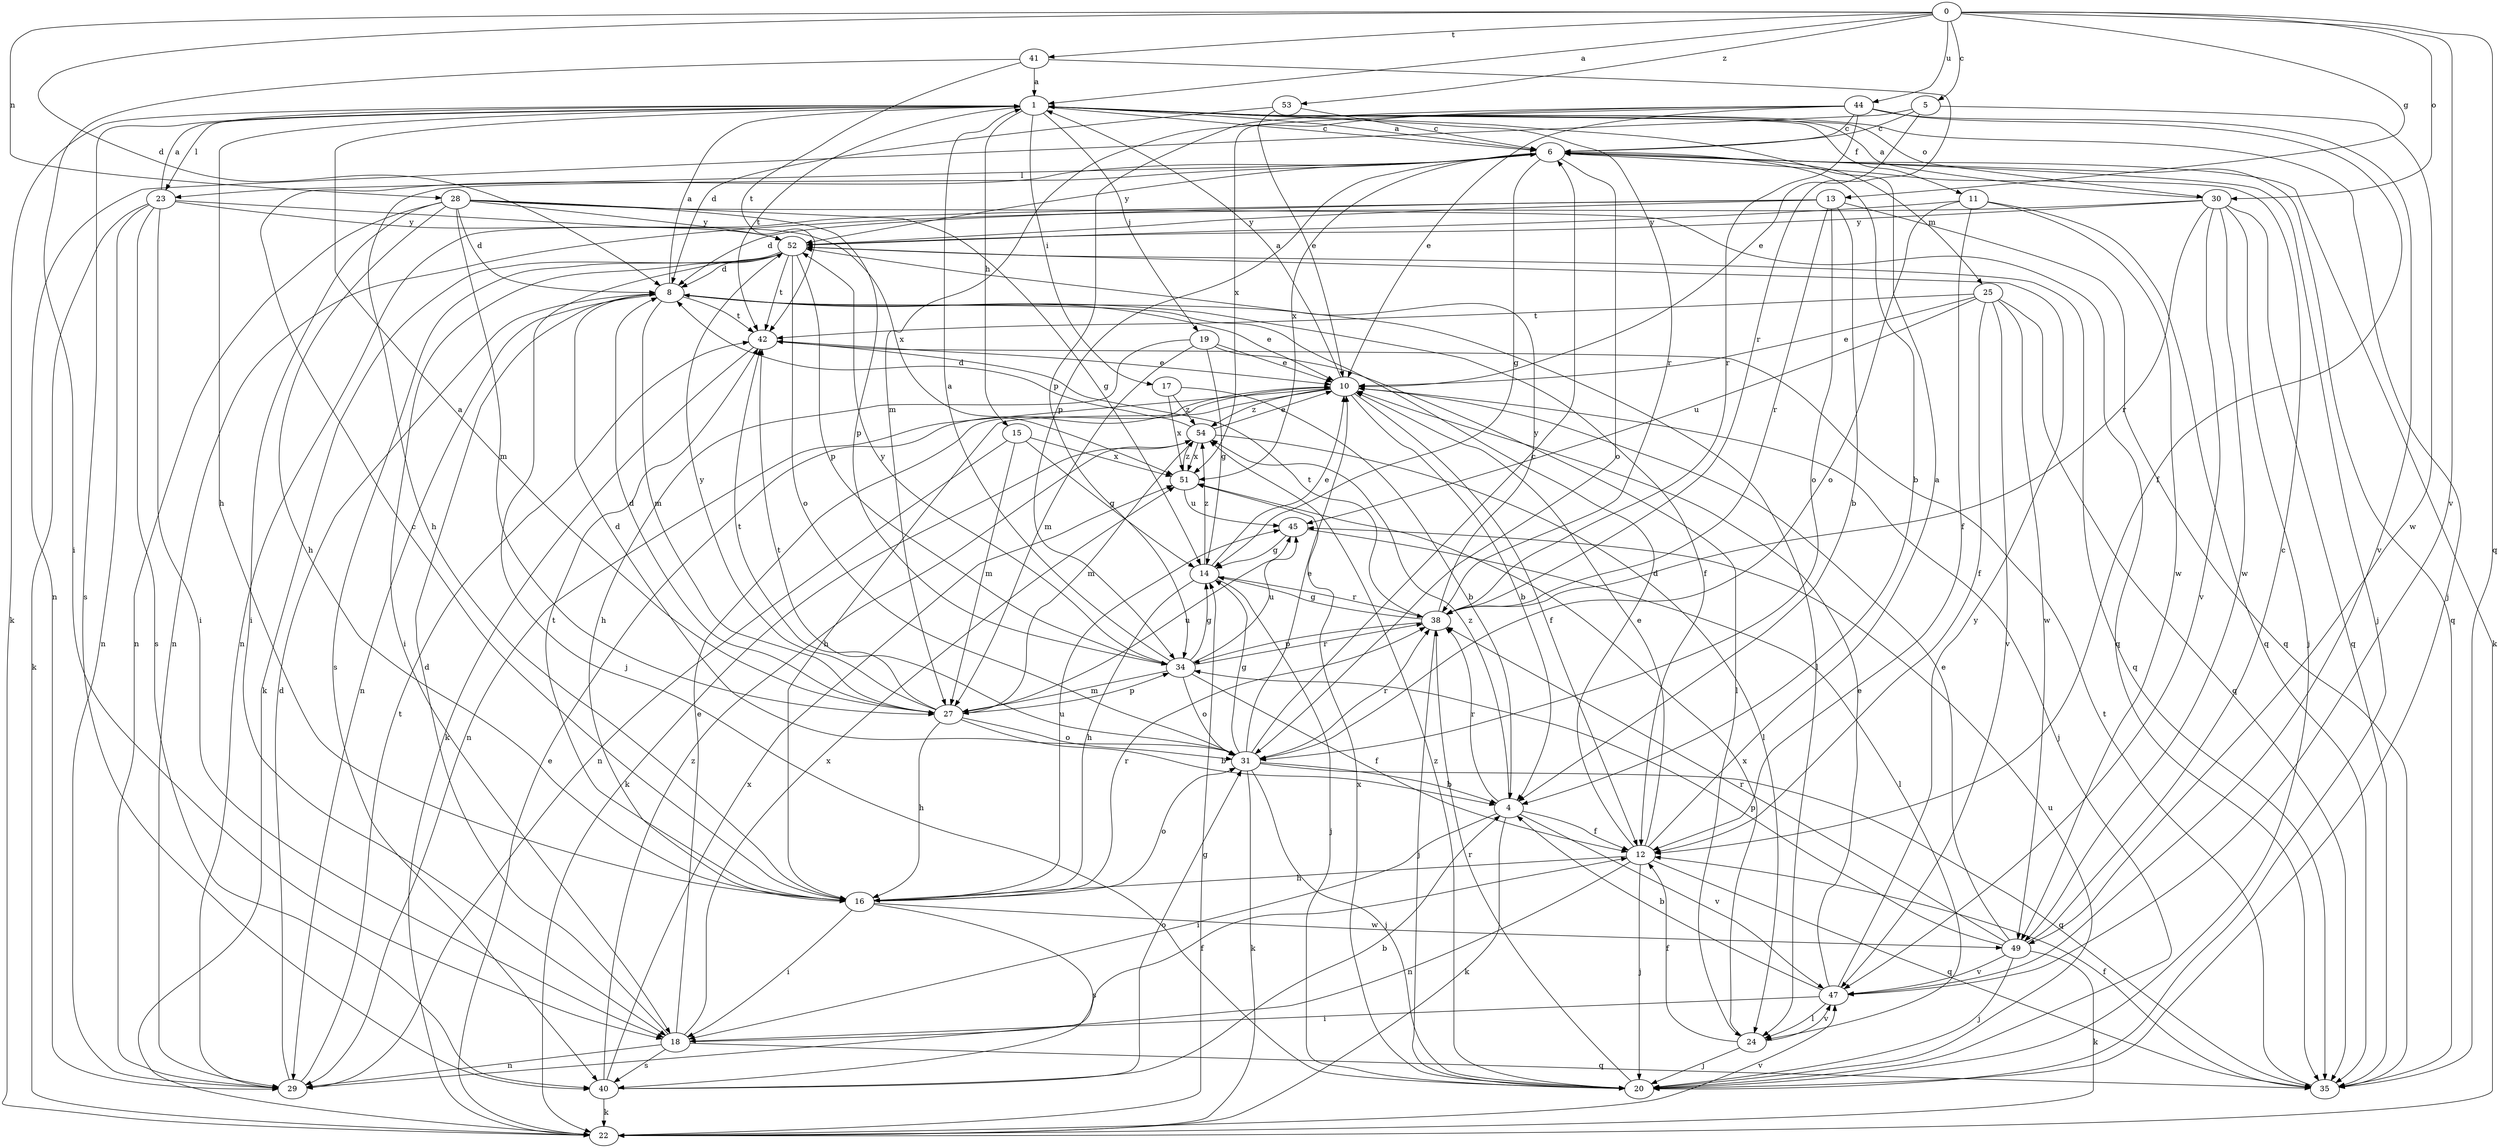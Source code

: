 strict digraph  {
0;
1;
4;
5;
6;
8;
10;
11;
12;
13;
14;
15;
16;
17;
18;
19;
20;
22;
23;
24;
25;
27;
28;
29;
30;
31;
34;
35;
38;
40;
41;
42;
44;
45;
47;
49;
51;
52;
53;
54;
0 -> 1  [label=a];
0 -> 5  [label=c];
0 -> 8  [label=d];
0 -> 13  [label=g];
0 -> 28  [label=n];
0 -> 30  [label=o];
0 -> 35  [label=q];
0 -> 41  [label=t];
0 -> 44  [label=u];
0 -> 47  [label=v];
0 -> 53  [label=z];
1 -> 6  [label=c];
1 -> 11  [label=f];
1 -> 15  [label=h];
1 -> 16  [label=h];
1 -> 17  [label=i];
1 -> 19  [label=j];
1 -> 20  [label=j];
1 -> 22  [label=k];
1 -> 23  [label=l];
1 -> 30  [label=o];
1 -> 38  [label=r];
1 -> 40  [label=s];
1 -> 42  [label=t];
4 -> 12  [label=f];
4 -> 18  [label=i];
4 -> 22  [label=k];
4 -> 38  [label=r];
4 -> 47  [label=v];
4 -> 54  [label=z];
5 -> 6  [label=c];
5 -> 10  [label=e];
5 -> 29  [label=n];
5 -> 49  [label=w];
6 -> 1  [label=a];
6 -> 4  [label=b];
6 -> 14  [label=g];
6 -> 16  [label=h];
6 -> 20  [label=j];
6 -> 22  [label=k];
6 -> 23  [label=l];
6 -> 25  [label=m];
6 -> 31  [label=o];
6 -> 34  [label=p];
6 -> 35  [label=q];
6 -> 51  [label=x];
6 -> 52  [label=y];
8 -> 1  [label=a];
8 -> 10  [label=e];
8 -> 12  [label=f];
8 -> 24  [label=l];
8 -> 27  [label=m];
8 -> 29  [label=n];
8 -> 42  [label=t];
10 -> 1  [label=a];
10 -> 4  [label=b];
10 -> 12  [label=f];
10 -> 16  [label=h];
10 -> 20  [label=j];
10 -> 29  [label=n];
10 -> 54  [label=z];
11 -> 12  [label=f];
11 -> 31  [label=o];
11 -> 35  [label=q];
11 -> 49  [label=w];
11 -> 52  [label=y];
12 -> 1  [label=a];
12 -> 8  [label=d];
12 -> 10  [label=e];
12 -> 16  [label=h];
12 -> 20  [label=j];
12 -> 29  [label=n];
12 -> 35  [label=q];
13 -> 4  [label=b];
13 -> 8  [label=d];
13 -> 29  [label=n];
13 -> 31  [label=o];
13 -> 35  [label=q];
13 -> 38  [label=r];
13 -> 52  [label=y];
14 -> 10  [label=e];
14 -> 16  [label=h];
14 -> 20  [label=j];
14 -> 38  [label=r];
14 -> 54  [label=z];
15 -> 14  [label=g];
15 -> 27  [label=m];
15 -> 29  [label=n];
15 -> 51  [label=x];
16 -> 6  [label=c];
16 -> 18  [label=i];
16 -> 31  [label=o];
16 -> 38  [label=r];
16 -> 40  [label=s];
16 -> 42  [label=t];
16 -> 45  [label=u];
16 -> 49  [label=w];
17 -> 4  [label=b];
17 -> 51  [label=x];
17 -> 54  [label=z];
18 -> 8  [label=d];
18 -> 10  [label=e];
18 -> 12  [label=f];
18 -> 29  [label=n];
18 -> 35  [label=q];
18 -> 40  [label=s];
18 -> 51  [label=x];
19 -> 10  [label=e];
19 -> 14  [label=g];
19 -> 16  [label=h];
19 -> 24  [label=l];
19 -> 27  [label=m];
20 -> 38  [label=r];
20 -> 45  [label=u];
20 -> 51  [label=x];
20 -> 54  [label=z];
22 -> 10  [label=e];
22 -> 14  [label=g];
22 -> 47  [label=v];
23 -> 1  [label=a];
23 -> 18  [label=i];
23 -> 22  [label=k];
23 -> 29  [label=n];
23 -> 40  [label=s];
23 -> 51  [label=x];
23 -> 52  [label=y];
24 -> 12  [label=f];
24 -> 20  [label=j];
24 -> 47  [label=v];
24 -> 51  [label=x];
25 -> 10  [label=e];
25 -> 12  [label=f];
25 -> 35  [label=q];
25 -> 42  [label=t];
25 -> 45  [label=u];
25 -> 47  [label=v];
25 -> 49  [label=w];
27 -> 1  [label=a];
27 -> 4  [label=b];
27 -> 8  [label=d];
27 -> 16  [label=h];
27 -> 31  [label=o];
27 -> 34  [label=p];
27 -> 42  [label=t];
27 -> 45  [label=u];
27 -> 52  [label=y];
28 -> 8  [label=d];
28 -> 14  [label=g];
28 -> 16  [label=h];
28 -> 18  [label=i];
28 -> 27  [label=m];
28 -> 29  [label=n];
28 -> 34  [label=p];
28 -> 35  [label=q];
28 -> 52  [label=y];
29 -> 8  [label=d];
29 -> 42  [label=t];
30 -> 1  [label=a];
30 -> 20  [label=j];
30 -> 29  [label=n];
30 -> 35  [label=q];
30 -> 38  [label=r];
30 -> 47  [label=v];
30 -> 49  [label=w];
30 -> 52  [label=y];
31 -> 4  [label=b];
31 -> 6  [label=c];
31 -> 8  [label=d];
31 -> 10  [label=e];
31 -> 14  [label=g];
31 -> 20  [label=j];
31 -> 22  [label=k];
31 -> 35  [label=q];
31 -> 38  [label=r];
31 -> 42  [label=t];
34 -> 1  [label=a];
34 -> 12  [label=f];
34 -> 14  [label=g];
34 -> 27  [label=m];
34 -> 31  [label=o];
34 -> 38  [label=r];
34 -> 45  [label=u];
34 -> 52  [label=y];
35 -> 12  [label=f];
35 -> 42  [label=t];
38 -> 14  [label=g];
38 -> 20  [label=j];
38 -> 34  [label=p];
38 -> 42  [label=t];
38 -> 52  [label=y];
40 -> 4  [label=b];
40 -> 22  [label=k];
40 -> 31  [label=o];
40 -> 51  [label=x];
40 -> 54  [label=z];
41 -> 1  [label=a];
41 -> 18  [label=i];
41 -> 38  [label=r];
41 -> 42  [label=t];
42 -> 10  [label=e];
42 -> 22  [label=k];
44 -> 6  [label=c];
44 -> 10  [label=e];
44 -> 12  [label=f];
44 -> 27  [label=m];
44 -> 34  [label=p];
44 -> 38  [label=r];
44 -> 47  [label=v];
44 -> 51  [label=x];
45 -> 14  [label=g];
45 -> 24  [label=l];
47 -> 4  [label=b];
47 -> 10  [label=e];
47 -> 18  [label=i];
47 -> 24  [label=l];
47 -> 52  [label=y];
49 -> 6  [label=c];
49 -> 10  [label=e];
49 -> 20  [label=j];
49 -> 22  [label=k];
49 -> 34  [label=p];
49 -> 38  [label=r];
49 -> 47  [label=v];
51 -> 45  [label=u];
51 -> 54  [label=z];
52 -> 8  [label=d];
52 -> 18  [label=i];
52 -> 20  [label=j];
52 -> 22  [label=k];
52 -> 31  [label=o];
52 -> 34  [label=p];
52 -> 35  [label=q];
52 -> 40  [label=s];
52 -> 42  [label=t];
53 -> 6  [label=c];
53 -> 8  [label=d];
53 -> 10  [label=e];
54 -> 8  [label=d];
54 -> 10  [label=e];
54 -> 22  [label=k];
54 -> 24  [label=l];
54 -> 27  [label=m];
54 -> 51  [label=x];
}
